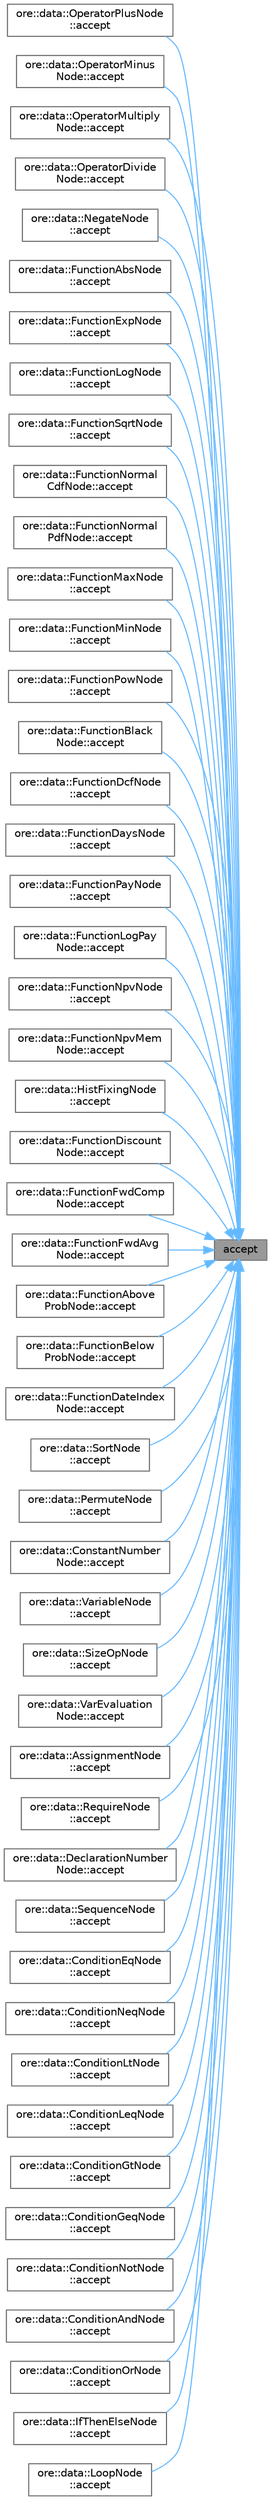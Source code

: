 digraph "accept"
{
 // INTERACTIVE_SVG=YES
 // LATEX_PDF_SIZE
  bgcolor="transparent";
  edge [fontname=Helvetica,fontsize=10,labelfontname=Helvetica,labelfontsize=10];
  node [fontname=Helvetica,fontsize=10,shape=box,height=0.2,width=0.4];
  rankdir="RL";
  Node1 [label="accept",height=0.2,width=0.4,color="gray40", fillcolor="grey60", style="filled", fontcolor="black",tooltip=" "];
  Node1 -> Node2 [dir="back",color="steelblue1",style="solid"];
  Node2 [label="ore::data::OperatorPlusNode\l::accept",height=0.2,width=0.4,color="grey40", fillcolor="white", style="filled",URL="$structore_1_1data_1_1_operator_plus_node.html#a6fcc1b62510947fbc30b2952fff63c2d",tooltip=" "];
  Node1 -> Node3 [dir="back",color="steelblue1",style="solid"];
  Node3 [label="ore::data::OperatorMinus\lNode::accept",height=0.2,width=0.4,color="grey40", fillcolor="white", style="filled",URL="$structore_1_1data_1_1_operator_minus_node.html#a6fcc1b62510947fbc30b2952fff63c2d",tooltip=" "];
  Node1 -> Node4 [dir="back",color="steelblue1",style="solid"];
  Node4 [label="ore::data::OperatorMultiply\lNode::accept",height=0.2,width=0.4,color="grey40", fillcolor="white", style="filled",URL="$structore_1_1data_1_1_operator_multiply_node.html#a6fcc1b62510947fbc30b2952fff63c2d",tooltip=" "];
  Node1 -> Node5 [dir="back",color="steelblue1",style="solid"];
  Node5 [label="ore::data::OperatorDivide\lNode::accept",height=0.2,width=0.4,color="grey40", fillcolor="white", style="filled",URL="$structore_1_1data_1_1_operator_divide_node.html#a6fcc1b62510947fbc30b2952fff63c2d",tooltip=" "];
  Node1 -> Node6 [dir="back",color="steelblue1",style="solid"];
  Node6 [label="ore::data::NegateNode\l::accept",height=0.2,width=0.4,color="grey40", fillcolor="white", style="filled",URL="$structore_1_1data_1_1_negate_node.html#a6fcc1b62510947fbc30b2952fff63c2d",tooltip=" "];
  Node1 -> Node7 [dir="back",color="steelblue1",style="solid"];
  Node7 [label="ore::data::FunctionAbsNode\l::accept",height=0.2,width=0.4,color="grey40", fillcolor="white", style="filled",URL="$structore_1_1data_1_1_function_abs_node.html#a6fcc1b62510947fbc30b2952fff63c2d",tooltip=" "];
  Node1 -> Node8 [dir="back",color="steelblue1",style="solid"];
  Node8 [label="ore::data::FunctionExpNode\l::accept",height=0.2,width=0.4,color="grey40", fillcolor="white", style="filled",URL="$structore_1_1data_1_1_function_exp_node.html#a6fcc1b62510947fbc30b2952fff63c2d",tooltip=" "];
  Node1 -> Node9 [dir="back",color="steelblue1",style="solid"];
  Node9 [label="ore::data::FunctionLogNode\l::accept",height=0.2,width=0.4,color="grey40", fillcolor="white", style="filled",URL="$structore_1_1data_1_1_function_log_node.html#a6fcc1b62510947fbc30b2952fff63c2d",tooltip=" "];
  Node1 -> Node10 [dir="back",color="steelblue1",style="solid"];
  Node10 [label="ore::data::FunctionSqrtNode\l::accept",height=0.2,width=0.4,color="grey40", fillcolor="white", style="filled",URL="$structore_1_1data_1_1_function_sqrt_node.html#a6fcc1b62510947fbc30b2952fff63c2d",tooltip=" "];
  Node1 -> Node11 [dir="back",color="steelblue1",style="solid"];
  Node11 [label="ore::data::FunctionNormal\lCdfNode::accept",height=0.2,width=0.4,color="grey40", fillcolor="white", style="filled",URL="$structore_1_1data_1_1_function_normal_cdf_node.html#a6fcc1b62510947fbc30b2952fff63c2d",tooltip=" "];
  Node1 -> Node12 [dir="back",color="steelblue1",style="solid"];
  Node12 [label="ore::data::FunctionNormal\lPdfNode::accept",height=0.2,width=0.4,color="grey40", fillcolor="white", style="filled",URL="$structore_1_1data_1_1_function_normal_pdf_node.html#a6fcc1b62510947fbc30b2952fff63c2d",tooltip=" "];
  Node1 -> Node13 [dir="back",color="steelblue1",style="solid"];
  Node13 [label="ore::data::FunctionMaxNode\l::accept",height=0.2,width=0.4,color="grey40", fillcolor="white", style="filled",URL="$structore_1_1data_1_1_function_max_node.html#a6fcc1b62510947fbc30b2952fff63c2d",tooltip=" "];
  Node1 -> Node14 [dir="back",color="steelblue1",style="solid"];
  Node14 [label="ore::data::FunctionMinNode\l::accept",height=0.2,width=0.4,color="grey40", fillcolor="white", style="filled",URL="$structore_1_1data_1_1_function_min_node.html#a6fcc1b62510947fbc30b2952fff63c2d",tooltip=" "];
  Node1 -> Node15 [dir="back",color="steelblue1",style="solid"];
  Node15 [label="ore::data::FunctionPowNode\l::accept",height=0.2,width=0.4,color="grey40", fillcolor="white", style="filled",URL="$structore_1_1data_1_1_function_pow_node.html#a6fcc1b62510947fbc30b2952fff63c2d",tooltip=" "];
  Node1 -> Node16 [dir="back",color="steelblue1",style="solid"];
  Node16 [label="ore::data::FunctionBlack\lNode::accept",height=0.2,width=0.4,color="grey40", fillcolor="white", style="filled",URL="$structore_1_1data_1_1_function_black_node.html#a6fcc1b62510947fbc30b2952fff63c2d",tooltip=" "];
  Node1 -> Node17 [dir="back",color="steelblue1",style="solid"];
  Node17 [label="ore::data::FunctionDcfNode\l::accept",height=0.2,width=0.4,color="grey40", fillcolor="white", style="filled",URL="$structore_1_1data_1_1_function_dcf_node.html#a6fcc1b62510947fbc30b2952fff63c2d",tooltip=" "];
  Node1 -> Node18 [dir="back",color="steelblue1",style="solid"];
  Node18 [label="ore::data::FunctionDaysNode\l::accept",height=0.2,width=0.4,color="grey40", fillcolor="white", style="filled",URL="$structore_1_1data_1_1_function_days_node.html#a6fcc1b62510947fbc30b2952fff63c2d",tooltip=" "];
  Node1 -> Node19 [dir="back",color="steelblue1",style="solid"];
  Node19 [label="ore::data::FunctionPayNode\l::accept",height=0.2,width=0.4,color="grey40", fillcolor="white", style="filled",URL="$structore_1_1data_1_1_function_pay_node.html#a6fcc1b62510947fbc30b2952fff63c2d",tooltip=" "];
  Node1 -> Node20 [dir="back",color="steelblue1",style="solid"];
  Node20 [label="ore::data::FunctionLogPay\lNode::accept",height=0.2,width=0.4,color="grey40", fillcolor="white", style="filled",URL="$structore_1_1data_1_1_function_log_pay_node.html#a6fcc1b62510947fbc30b2952fff63c2d",tooltip=" "];
  Node1 -> Node21 [dir="back",color="steelblue1",style="solid"];
  Node21 [label="ore::data::FunctionNpvNode\l::accept",height=0.2,width=0.4,color="grey40", fillcolor="white", style="filled",URL="$structore_1_1data_1_1_function_npv_node.html#a6fcc1b62510947fbc30b2952fff63c2d",tooltip=" "];
  Node1 -> Node22 [dir="back",color="steelblue1",style="solid"];
  Node22 [label="ore::data::FunctionNpvMem\lNode::accept",height=0.2,width=0.4,color="grey40", fillcolor="white", style="filled",URL="$structore_1_1data_1_1_function_npv_mem_node.html#a6fcc1b62510947fbc30b2952fff63c2d",tooltip=" "];
  Node1 -> Node23 [dir="back",color="steelblue1",style="solid"];
  Node23 [label="ore::data::HistFixingNode\l::accept",height=0.2,width=0.4,color="grey40", fillcolor="white", style="filled",URL="$structore_1_1data_1_1_hist_fixing_node.html#a6fcc1b62510947fbc30b2952fff63c2d",tooltip=" "];
  Node1 -> Node24 [dir="back",color="steelblue1",style="solid"];
  Node24 [label="ore::data::FunctionDiscount\lNode::accept",height=0.2,width=0.4,color="grey40", fillcolor="white", style="filled",URL="$structore_1_1data_1_1_function_discount_node.html#a6fcc1b62510947fbc30b2952fff63c2d",tooltip=" "];
  Node1 -> Node25 [dir="back",color="steelblue1",style="solid"];
  Node25 [label="ore::data::FunctionFwdComp\lNode::accept",height=0.2,width=0.4,color="grey40", fillcolor="white", style="filled",URL="$structore_1_1data_1_1_function_fwd_comp_node.html#a6fcc1b62510947fbc30b2952fff63c2d",tooltip=" "];
  Node1 -> Node26 [dir="back",color="steelblue1",style="solid"];
  Node26 [label="ore::data::FunctionFwdAvg\lNode::accept",height=0.2,width=0.4,color="grey40", fillcolor="white", style="filled",URL="$structore_1_1data_1_1_function_fwd_avg_node.html#a6fcc1b62510947fbc30b2952fff63c2d",tooltip=" "];
  Node1 -> Node27 [dir="back",color="steelblue1",style="solid"];
  Node27 [label="ore::data::FunctionAbove\lProbNode::accept",height=0.2,width=0.4,color="grey40", fillcolor="white", style="filled",URL="$structore_1_1data_1_1_function_above_prob_node.html#a6fcc1b62510947fbc30b2952fff63c2d",tooltip=" "];
  Node1 -> Node28 [dir="back",color="steelblue1",style="solid"];
  Node28 [label="ore::data::FunctionBelow\lProbNode::accept",height=0.2,width=0.4,color="grey40", fillcolor="white", style="filled",URL="$structore_1_1data_1_1_function_below_prob_node.html#a6fcc1b62510947fbc30b2952fff63c2d",tooltip=" "];
  Node1 -> Node29 [dir="back",color="steelblue1",style="solid"];
  Node29 [label="ore::data::FunctionDateIndex\lNode::accept",height=0.2,width=0.4,color="grey40", fillcolor="white", style="filled",URL="$structore_1_1data_1_1_function_date_index_node.html#a6fcc1b62510947fbc30b2952fff63c2d",tooltip=" "];
  Node1 -> Node30 [dir="back",color="steelblue1",style="solid"];
  Node30 [label="ore::data::SortNode\l::accept",height=0.2,width=0.4,color="grey40", fillcolor="white", style="filled",URL="$structore_1_1data_1_1_sort_node.html#a6fcc1b62510947fbc30b2952fff63c2d",tooltip=" "];
  Node1 -> Node31 [dir="back",color="steelblue1",style="solid"];
  Node31 [label="ore::data::PermuteNode\l::accept",height=0.2,width=0.4,color="grey40", fillcolor="white", style="filled",URL="$structore_1_1data_1_1_permute_node.html#a6fcc1b62510947fbc30b2952fff63c2d",tooltip=" "];
  Node1 -> Node32 [dir="back",color="steelblue1",style="solid"];
  Node32 [label="ore::data::ConstantNumber\lNode::accept",height=0.2,width=0.4,color="grey40", fillcolor="white", style="filled",URL="$structore_1_1data_1_1_constant_number_node.html#a6fcc1b62510947fbc30b2952fff63c2d",tooltip=" "];
  Node1 -> Node33 [dir="back",color="steelblue1",style="solid"];
  Node33 [label="ore::data::VariableNode\l::accept",height=0.2,width=0.4,color="grey40", fillcolor="white", style="filled",URL="$structore_1_1data_1_1_variable_node.html#a6fcc1b62510947fbc30b2952fff63c2d",tooltip=" "];
  Node1 -> Node34 [dir="back",color="steelblue1",style="solid"];
  Node34 [label="ore::data::SizeOpNode\l::accept",height=0.2,width=0.4,color="grey40", fillcolor="white", style="filled",URL="$structore_1_1data_1_1_size_op_node.html#a6fcc1b62510947fbc30b2952fff63c2d",tooltip=" "];
  Node1 -> Node35 [dir="back",color="steelblue1",style="solid"];
  Node35 [label="ore::data::VarEvaluation\lNode::accept",height=0.2,width=0.4,color="grey40", fillcolor="white", style="filled",URL="$structore_1_1data_1_1_var_evaluation_node.html#a6fcc1b62510947fbc30b2952fff63c2d",tooltip=" "];
  Node1 -> Node36 [dir="back",color="steelblue1",style="solid"];
  Node36 [label="ore::data::AssignmentNode\l::accept",height=0.2,width=0.4,color="grey40", fillcolor="white", style="filled",URL="$structore_1_1data_1_1_assignment_node.html#a6fcc1b62510947fbc30b2952fff63c2d",tooltip=" "];
  Node1 -> Node37 [dir="back",color="steelblue1",style="solid"];
  Node37 [label="ore::data::RequireNode\l::accept",height=0.2,width=0.4,color="grey40", fillcolor="white", style="filled",URL="$structore_1_1data_1_1_require_node.html#a6fcc1b62510947fbc30b2952fff63c2d",tooltip=" "];
  Node1 -> Node38 [dir="back",color="steelblue1",style="solid"];
  Node38 [label="ore::data::DeclarationNumber\lNode::accept",height=0.2,width=0.4,color="grey40", fillcolor="white", style="filled",URL="$structore_1_1data_1_1_declaration_number_node.html#a6fcc1b62510947fbc30b2952fff63c2d",tooltip=" "];
  Node1 -> Node39 [dir="back",color="steelblue1",style="solid"];
  Node39 [label="ore::data::SequenceNode\l::accept",height=0.2,width=0.4,color="grey40", fillcolor="white", style="filled",URL="$structore_1_1data_1_1_sequence_node.html#a6fcc1b62510947fbc30b2952fff63c2d",tooltip=" "];
  Node1 -> Node40 [dir="back",color="steelblue1",style="solid"];
  Node40 [label="ore::data::ConditionEqNode\l::accept",height=0.2,width=0.4,color="grey40", fillcolor="white", style="filled",URL="$structore_1_1data_1_1_condition_eq_node.html#a6fcc1b62510947fbc30b2952fff63c2d",tooltip=" "];
  Node1 -> Node41 [dir="back",color="steelblue1",style="solid"];
  Node41 [label="ore::data::ConditionNeqNode\l::accept",height=0.2,width=0.4,color="grey40", fillcolor="white", style="filled",URL="$structore_1_1data_1_1_condition_neq_node.html#a6fcc1b62510947fbc30b2952fff63c2d",tooltip=" "];
  Node1 -> Node42 [dir="back",color="steelblue1",style="solid"];
  Node42 [label="ore::data::ConditionLtNode\l::accept",height=0.2,width=0.4,color="grey40", fillcolor="white", style="filled",URL="$structore_1_1data_1_1_condition_lt_node.html#a6fcc1b62510947fbc30b2952fff63c2d",tooltip=" "];
  Node1 -> Node43 [dir="back",color="steelblue1",style="solid"];
  Node43 [label="ore::data::ConditionLeqNode\l::accept",height=0.2,width=0.4,color="grey40", fillcolor="white", style="filled",URL="$structore_1_1data_1_1_condition_leq_node.html#a6fcc1b62510947fbc30b2952fff63c2d",tooltip=" "];
  Node1 -> Node44 [dir="back",color="steelblue1",style="solid"];
  Node44 [label="ore::data::ConditionGtNode\l::accept",height=0.2,width=0.4,color="grey40", fillcolor="white", style="filled",URL="$structore_1_1data_1_1_condition_gt_node.html#a6fcc1b62510947fbc30b2952fff63c2d",tooltip=" "];
  Node1 -> Node45 [dir="back",color="steelblue1",style="solid"];
  Node45 [label="ore::data::ConditionGeqNode\l::accept",height=0.2,width=0.4,color="grey40", fillcolor="white", style="filled",URL="$structore_1_1data_1_1_condition_geq_node.html#a6fcc1b62510947fbc30b2952fff63c2d",tooltip=" "];
  Node1 -> Node46 [dir="back",color="steelblue1",style="solid"];
  Node46 [label="ore::data::ConditionNotNode\l::accept",height=0.2,width=0.4,color="grey40", fillcolor="white", style="filled",URL="$structore_1_1data_1_1_condition_not_node.html#a6fcc1b62510947fbc30b2952fff63c2d",tooltip=" "];
  Node1 -> Node47 [dir="back",color="steelblue1",style="solid"];
  Node47 [label="ore::data::ConditionAndNode\l::accept",height=0.2,width=0.4,color="grey40", fillcolor="white", style="filled",URL="$structore_1_1data_1_1_condition_and_node.html#a6fcc1b62510947fbc30b2952fff63c2d",tooltip=" "];
  Node1 -> Node48 [dir="back",color="steelblue1",style="solid"];
  Node48 [label="ore::data::ConditionOrNode\l::accept",height=0.2,width=0.4,color="grey40", fillcolor="white", style="filled",URL="$structore_1_1data_1_1_condition_or_node.html#a6fcc1b62510947fbc30b2952fff63c2d",tooltip=" "];
  Node1 -> Node49 [dir="back",color="steelblue1",style="solid"];
  Node49 [label="ore::data::IfThenElseNode\l::accept",height=0.2,width=0.4,color="grey40", fillcolor="white", style="filled",URL="$structore_1_1data_1_1_if_then_else_node.html#a6fcc1b62510947fbc30b2952fff63c2d",tooltip=" "];
  Node1 -> Node50 [dir="back",color="steelblue1",style="solid"];
  Node50 [label="ore::data::LoopNode\l::accept",height=0.2,width=0.4,color="grey40", fillcolor="white", style="filled",URL="$structore_1_1data_1_1_loop_node.html#a6fcc1b62510947fbc30b2952fff63c2d",tooltip=" "];
}
